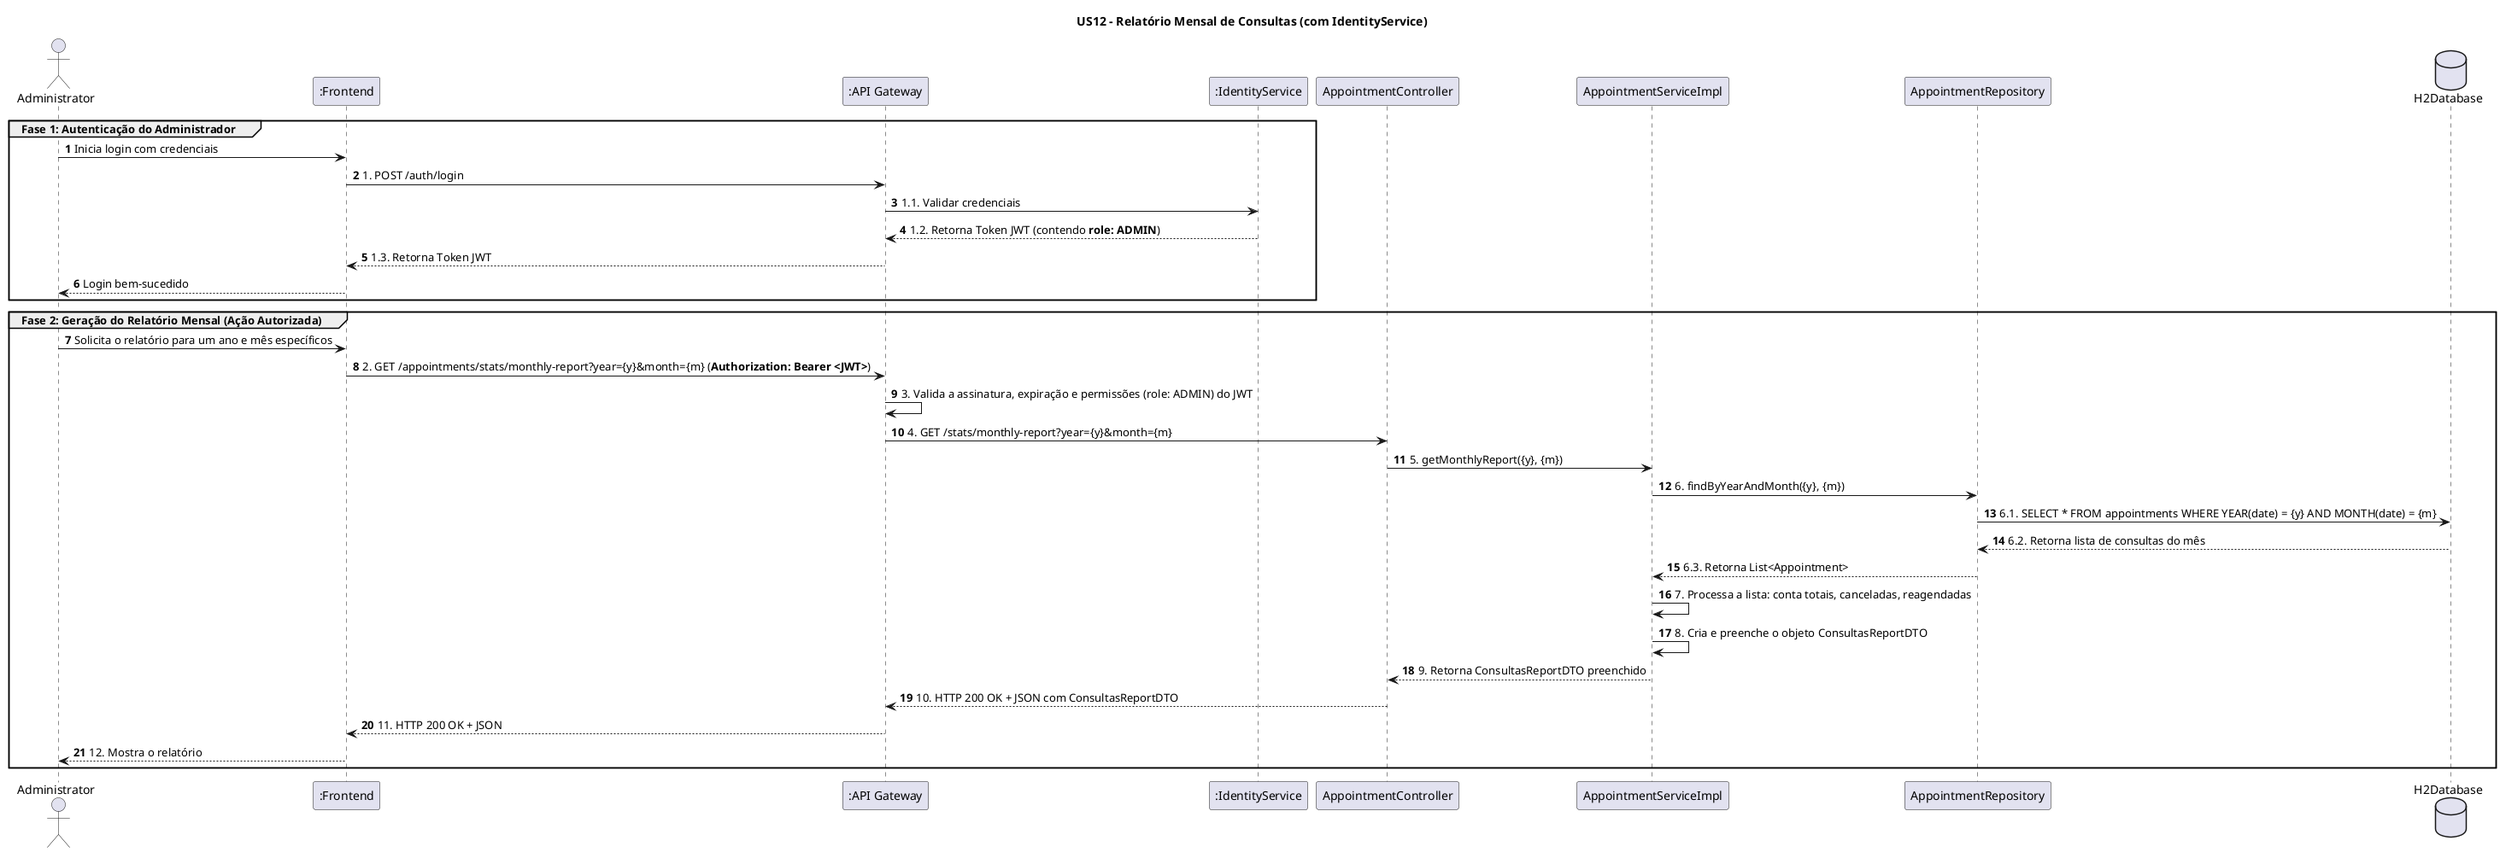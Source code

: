 @startuml
title US12 - Relatório Mensal de Consultas (com IdentityService)

actor "Administrator" as User
participant ":Frontend" as Frontend
participant ":API Gateway" as Gateway
participant ":IdentityService" as IdentitySvc
participant AppointmentController as Controller
participant AppointmentServiceImpl as Service
participant AppointmentRepository as Repo
database "H2Database" as DB

autonumber

group Fase 1: Autenticação do Administrador

    User -> Frontend : Inicia login com credenciais
    Frontend -> Gateway : 1. POST /auth/login
    Gateway -> IdentitySvc : 1.1. Validar credenciais
    IdentitySvc --> Gateway : 1.2. Retorna Token JWT (contendo **role: ADMIN**)
    Gateway --> Frontend : 1.3. Retorna Token JWT
    Frontend --> User : Login bem-sucedido

end

group Fase 2: Geração do Relatório Mensal (Ação Autorizada)

    User -> Frontend : Solicita o relatório para um ano e mês específicos

    Frontend -> Gateway : 2. GET /appointments/stats/monthly-report?year={y}&month={m} (**Authorization: Bearer <JWT>**)

    Gateway -> Gateway : 3. Valida a assinatura, expiração e permissões (role: ADMIN) do JWT

    Gateway -> Controller : 4. GET /stats/monthly-report?year={y}&month={m}

    Controller -> Service : 5. getMonthlyReport({y}, {m})

    Service -> Repo : 6. findByYearAndMonth({y}, {m})
    Repo -> DB : 6.1. SELECT * FROM appointments WHERE YEAR(date) = {y} AND MONTH(date) = {m}
    DB --> Repo : 6.2. Retorna lista de consultas do mês
    Repo --> Service : 6.3. Retorna List<Appointment>

    Service -> Service : 7. Processa a lista: conta totais, canceladas, reagendadas
    Service -> Service : 8. Cria e preenche o objeto ConsultasReportDTO

    Service --> Controller : 9. Retorna ConsultasReportDTO preenchido

    Controller --> Gateway : 10. HTTP 200 OK + JSON com ConsultasReportDTO

    Gateway --> Frontend : 11. HTTP 200 OK + JSON

    Frontend --> User : 12. Mostra o relatório

end
@enduml
